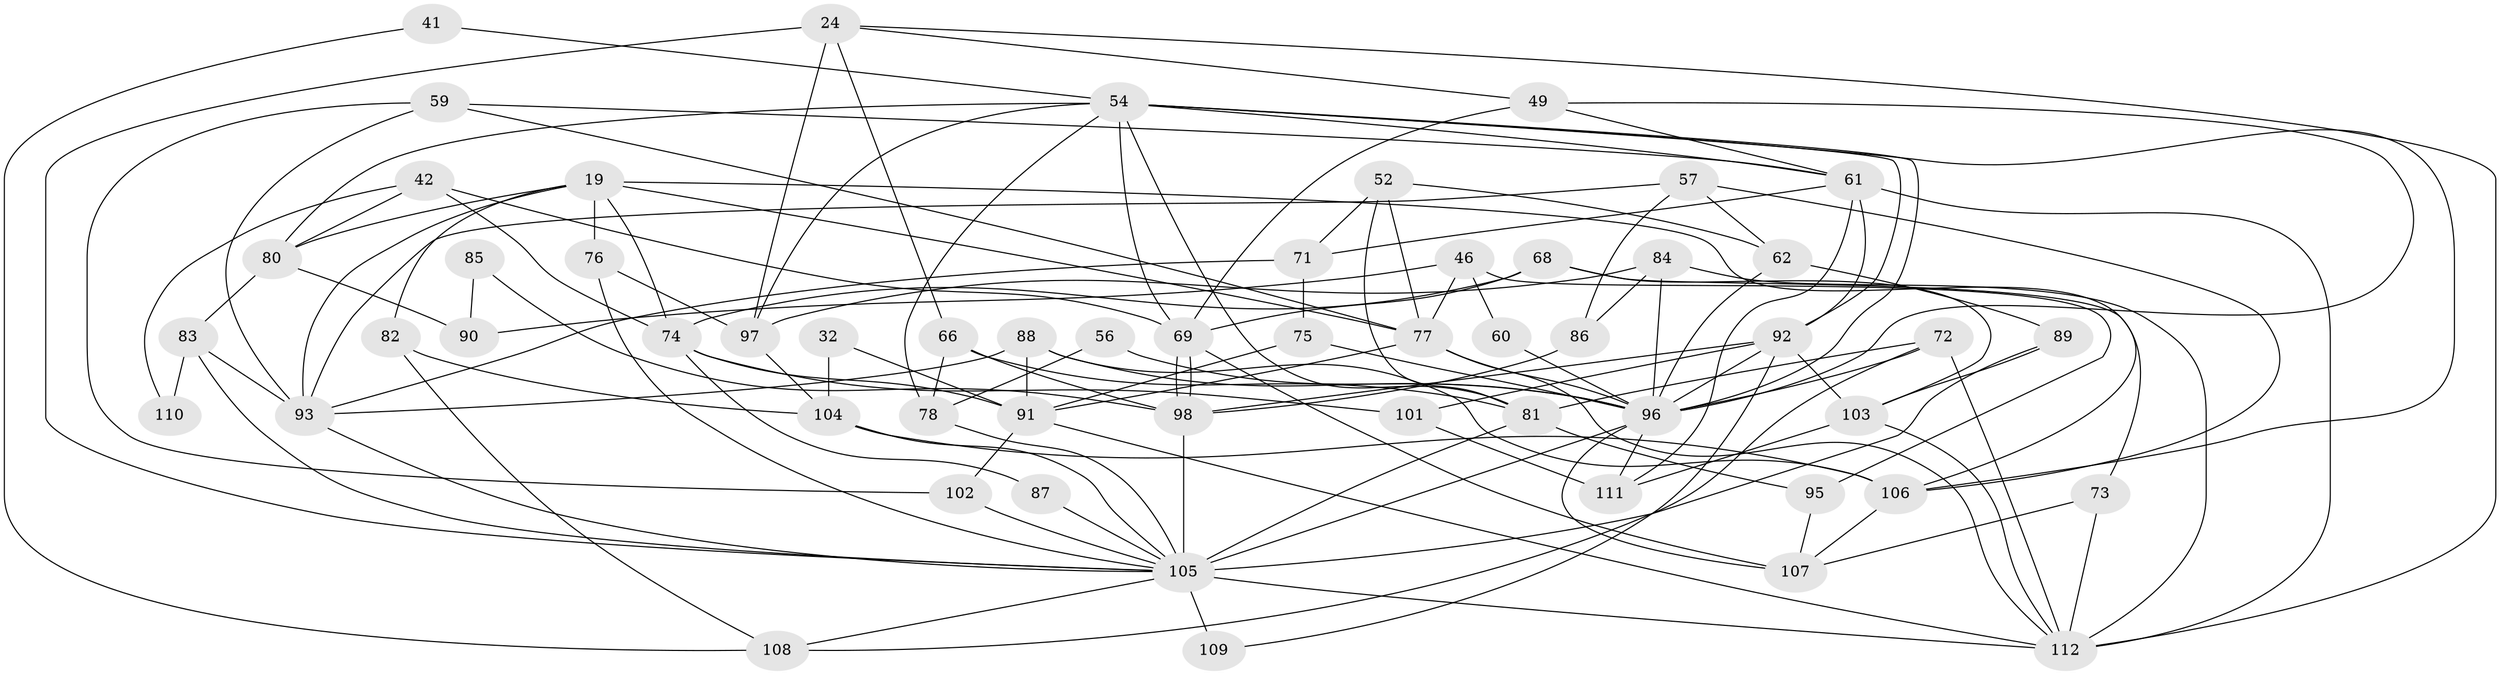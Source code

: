 // original degree distribution, {5: 0.14285714285714285, 6: 0.10714285714285714, 2: 0.16964285714285715, 3: 0.22321428571428573, 4: 0.29464285714285715, 7: 0.05357142857142857, 9: 0.008928571428571428}
// Generated by graph-tools (version 1.1) at 2025/49/03/09/25 04:49:14]
// undirected, 56 vertices, 133 edges
graph export_dot {
graph [start="1"]
  node [color=gray90,style=filled];
  19 [super="+10"];
  24;
  32;
  41;
  42;
  46 [super="+37"];
  49 [super="+15"];
  52;
  54 [super="+22+33"];
  56;
  57;
  59;
  60;
  61 [super="+18"];
  62;
  66 [super="+26"];
  68;
  69 [super="+2"];
  71;
  72 [super="+7"];
  73 [super="+25"];
  74 [super="+11"];
  75;
  76 [super="+30"];
  77 [super="+58"];
  78 [super="+28"];
  80 [super="+27"];
  81;
  82;
  83;
  84 [super="+40"];
  85;
  86 [super="+3"];
  87;
  88;
  89 [super="+45"];
  90;
  91 [super="+53+63"];
  92 [super="+64+55"];
  93 [super="+17+70"];
  95;
  96 [super="+13+44+67+65"];
  97 [super="+21"];
  98 [super="+23"];
  101;
  102;
  103 [super="+38+39"];
  104;
  105 [super="+34+99"];
  106 [super="+51"];
  107 [super="+43+100"];
  108;
  109;
  110;
  111;
  112 [super="+16+79+36"];
  19 -- 77;
  19 -- 76 [weight=2];
  19 -- 82;
  19 -- 106;
  19 -- 74;
  19 -- 93 [weight=2];
  19 -- 80;
  24 -- 105 [weight=2];
  24 -- 97;
  24 -- 66;
  24 -- 112;
  24 -- 49;
  32 -- 104;
  32 -- 91;
  41 -- 108;
  41 -- 54;
  42 -- 69;
  42 -- 110;
  42 -- 74;
  42 -- 80;
  46 -- 90;
  46 -- 60;
  46 -- 95;
  46 -- 77 [weight=2];
  49 -- 61;
  49 -- 69;
  49 -- 96;
  52 -- 77;
  52 -- 81;
  52 -- 62;
  52 -- 71;
  54 -- 106;
  54 -- 92 [weight=2];
  54 -- 78 [weight=3];
  54 -- 97;
  54 -- 69;
  54 -- 80;
  54 -- 81;
  54 -- 61;
  54 -- 96;
  56 -- 78;
  56 -- 96;
  57 -- 62;
  57 -- 106;
  57 -- 86;
  57 -- 93;
  59 -- 93;
  59 -- 102;
  59 -- 61;
  59 -- 77;
  60 -- 96;
  61 -- 71;
  61 -- 112 [weight=4];
  61 -- 111;
  61 -- 92;
  62 -- 89;
  62 -- 96;
  66 -- 98 [weight=2];
  66 -- 81;
  66 -- 78;
  68 -- 74;
  68 -- 73;
  68 -- 69;
  68 -- 103;
  69 -- 98 [weight=2];
  69 -- 98;
  69 -- 107;
  71 -- 75;
  71 -- 93;
  72 -- 81;
  72 -- 108;
  72 -- 112;
  72 -- 96 [weight=2];
  73 -- 107;
  73 -- 112 [weight=2];
  74 -- 87;
  74 -- 101;
  74 -- 91 [weight=3];
  75 -- 96;
  75 -- 91;
  76 -- 97;
  76 -- 105;
  77 -- 112 [weight=3];
  77 -- 91;
  77 -- 96 [weight=2];
  78 -- 105;
  80 -- 90;
  80 -- 83;
  81 -- 95;
  81 -- 105 [weight=2];
  82 -- 104;
  82 -- 108;
  83 -- 93;
  83 -- 105;
  83 -- 110;
  84 -- 86;
  84 -- 97;
  84 -- 112 [weight=3];
  84 -- 96;
  85 -- 98;
  85 -- 90;
  86 -- 98;
  87 -- 105 [weight=2];
  88 -- 93;
  88 -- 91;
  88 -- 106;
  88 -- 96;
  89 -- 103 [weight=2];
  89 -- 105;
  91 -- 112 [weight=2];
  91 -- 102;
  92 -- 98;
  92 -- 101;
  92 -- 96 [weight=3];
  92 -- 103 [weight=2];
  92 -- 109;
  93 -- 105;
  95 -- 107;
  96 -- 111;
  96 -- 105 [weight=3];
  96 -- 107 [weight=2];
  97 -- 104;
  98 -- 105 [weight=2];
  101 -- 111;
  102 -- 105;
  103 -- 111;
  103 -- 112;
  104 -- 106;
  104 -- 105;
  105 -- 112 [weight=3];
  105 -- 108;
  105 -- 109;
  106 -- 107;
}
